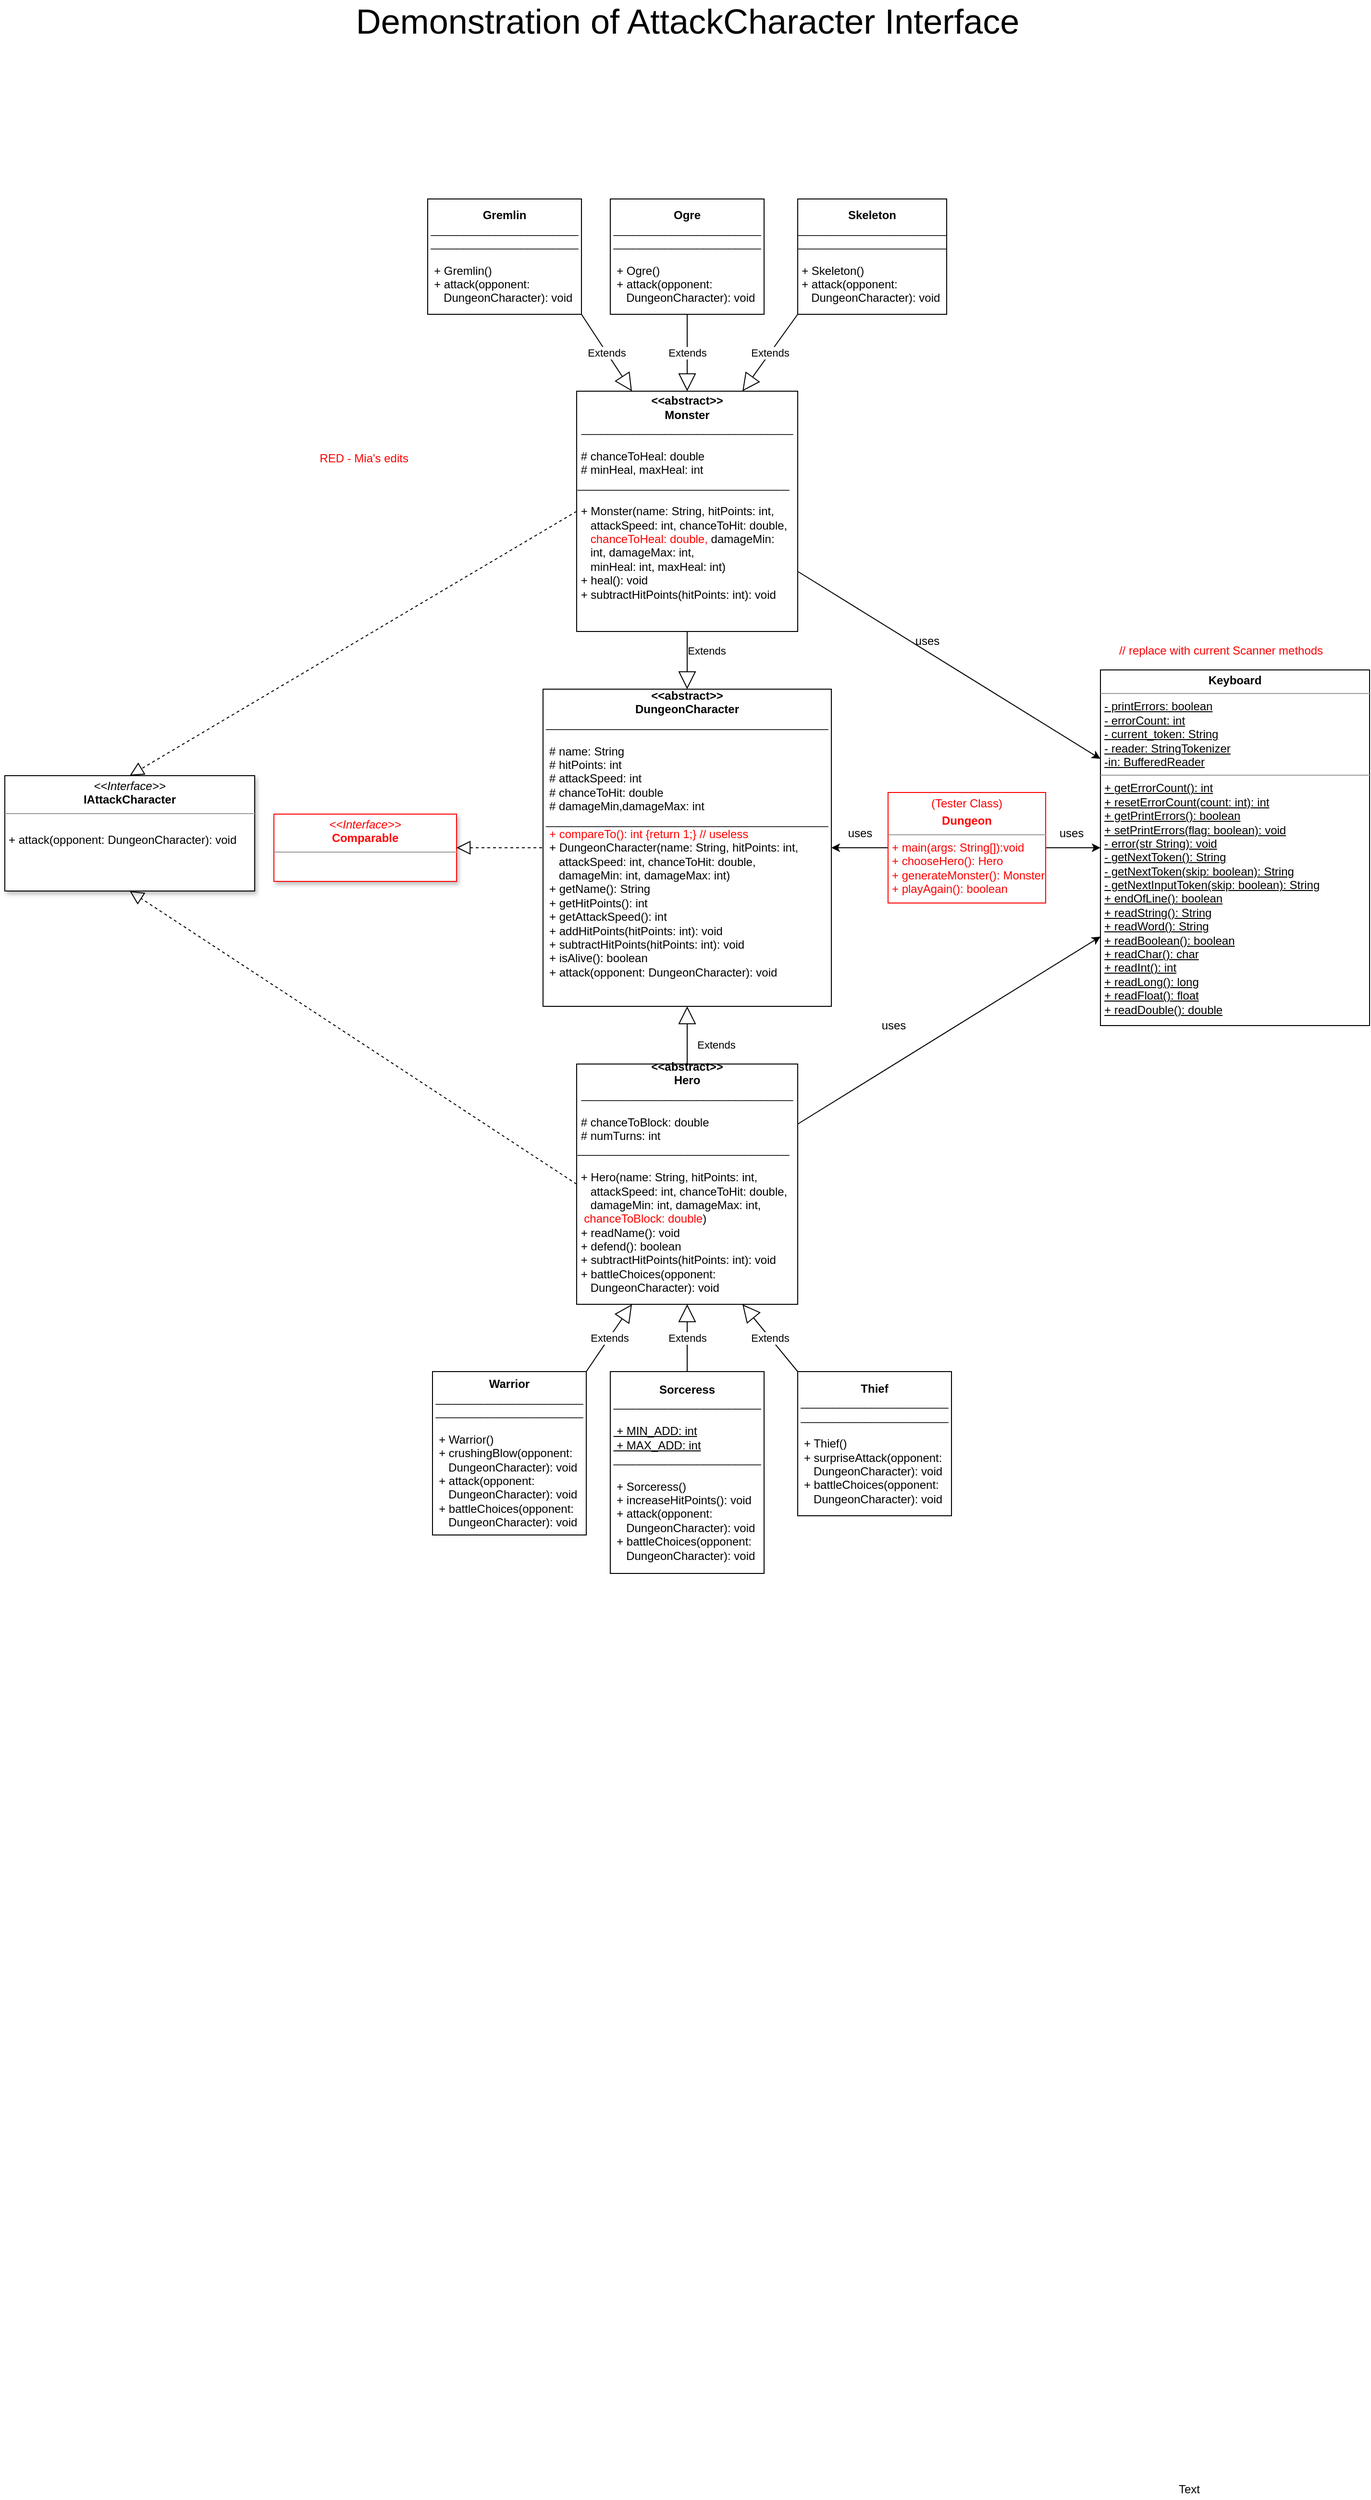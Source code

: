 <mxfile version="12.9.13" type="device"><diagram id="HHy-ONXE6DGICZNG-nNa" name="Page-1"><mxGraphModel dx="3430" dy="2112" grid="1" gridSize="10" guides="1" tooltips="1" connect="1" arrows="1" fold="1" page="1" pageScale="1" pageWidth="850" pageHeight="1100" math="0" shadow="0"><root><mxCell id="0"/><mxCell id="1" parent="0"/><mxCell id="CslYWpJmpDZ4FxNl6sd1-5" value="" style="edgeStyle=orthogonalEdgeStyle;rounded=0;orthogonalLoop=1;jettySize=auto;html=1;exitX=1;exitY=0.5;exitDx=0;exitDy=0;" parent="1" source="SOCCjwoR9uGxqxMouZxE-2" target="3JYoOgv9DkuPhtOqp8S0-55" edge="1"><mxGeometry relative="1" as="geometry"><mxPoint x="-660" y="95" as="sourcePoint"/></mxGeometry></mxCell><mxCell id="3JYoOgv9DkuPhtOqp8S0-22" value="&lt;b&gt;&amp;lt;&amp;lt;abstract&amp;gt;&amp;gt;&lt;/b&gt;&lt;br&gt;&lt;b&gt;DungeonCharacter&lt;br&gt;&lt;/b&gt;____________________________________________&lt;br&gt;&lt;br&gt;&lt;div style=&quot;text-align: left&quot;&gt;&lt;span&gt;&amp;nbsp;# name: String&lt;/span&gt;&lt;/div&gt;&lt;div style=&quot;text-align: left&quot;&gt;&lt;span&gt;&amp;nbsp;# hitPoints: int&lt;/span&gt;&lt;/div&gt;&lt;div style=&quot;text-align: left&quot;&gt;&lt;span&gt;&amp;nbsp;# attackSpeed: int&lt;/span&gt;&lt;/div&gt;&lt;div style=&quot;text-align: left&quot;&gt;&lt;span&gt;&amp;nbsp;# chanceToHit: double&lt;/span&gt;&lt;/div&gt;&lt;div style=&quot;text-align: left&quot;&gt;&lt;span&gt;&amp;nbsp;# damageMin,damageMax: int&lt;/span&gt;&lt;/div&gt;&lt;div&gt;&lt;span&gt;____________________________________________&lt;/span&gt;&lt;/div&gt;&lt;div style=&quot;text-align: left&quot;&gt;&amp;nbsp;&lt;font color=&quot;#ff0000&quot;&gt;+ compareTo(): int {return 1;} // useless&lt;/font&gt;&lt;/div&gt;&lt;div style=&quot;text-align: left&quot;&gt;&amp;nbsp;+ DungeonCharacter(name: String, hitPoints: int,&lt;/div&gt;&lt;div style=&quot;text-align: left&quot;&gt;&amp;nbsp; &amp;nbsp; attackSpeed: int, chanceToHit: double,&lt;/div&gt;&lt;div style=&quot;text-align: left&quot;&gt;&amp;nbsp; &amp;nbsp; damageMin: int,&amp;nbsp;&lt;span&gt;damageMax: int)&lt;/span&gt;&lt;/div&gt;&lt;div style=&quot;text-align: left&quot;&gt;&amp;nbsp;+ getName(): String&lt;/div&gt;&lt;div style=&quot;text-align: left&quot;&gt;&amp;nbsp;+ getHitPoints(): int&lt;/div&gt;&lt;div style=&quot;text-align: left&quot;&gt;&amp;nbsp;+ getAttackSpeed(): int&lt;/div&gt;&lt;div style=&quot;text-align: left&quot;&gt;&amp;nbsp;+ addHitPoints(hitPoints: int): void&lt;/div&gt;&lt;div style=&quot;text-align: left&quot;&gt;&amp;nbsp;+&lt;span&gt;&amp;nbsp;subtractHitPoints(hitPoints: int): void&lt;/span&gt;&lt;/div&gt;&lt;div style=&quot;text-align: left&quot;&gt;&lt;span&gt;&amp;nbsp;+ isAlive(): boolean&lt;/span&gt;&lt;/div&gt;&lt;div style=&quot;text-align: left&quot;&gt;&lt;span&gt;&amp;nbsp;+ attack(opponent: DungeonCharacter): void&lt;/span&gt;&lt;/div&gt;&lt;div&gt;&lt;span&gt;&lt;br&gt;&lt;/span&gt;&lt;/div&gt;&lt;div style=&quot;text-align: left&quot;&gt;&lt;br&gt;&lt;/div&gt;" style="rounded=0;whiteSpace=wrap;html=1;" parent="1" vertex="1"><mxGeometry x="-1130" y="-70" width="300" height="330" as="geometry"/></mxCell><mxCell id="3JYoOgv9DkuPhtOqp8S0-23" value="&lt;b&gt;&amp;lt;&amp;lt;abstract&amp;gt;&amp;gt;&lt;/b&gt;&lt;br&gt;&lt;b&gt;Hero&lt;/b&gt;&lt;br&gt;_________________________________&lt;br&gt;&lt;br&gt;&lt;div style=&quot;text-align: left&quot;&gt;&lt;span&gt;&amp;nbsp;# chanceToBlock: double&lt;/span&gt;&lt;/div&gt;&lt;div style=&quot;text-align: left&quot;&gt;&lt;span&gt;&amp;nbsp;# numTurns: int&lt;/span&gt;&lt;/div&gt;&lt;div style=&quot;text-align: left&quot;&gt;&lt;span style=&quot;text-align: center&quot;&gt;_________________________________&lt;/span&gt;&lt;br style=&quot;text-align: center&quot;&gt;&lt;/div&gt;&lt;div style=&quot;text-align: left&quot;&gt;&lt;span style=&quot;text-align: center&quot;&gt;&lt;br&gt;&lt;/span&gt;&lt;/div&gt;&lt;div style=&quot;text-align: left&quot;&gt;&lt;span&gt;&amp;nbsp;+ Hero(&lt;/span&gt;&lt;span&gt;name: String, hitPoints: int,&lt;/span&gt;&lt;/div&gt;&lt;div style=&quot;text-align: left&quot;&gt;&amp;nbsp; &amp;nbsp; attackSpeed: int, chanceToHit: double,&lt;/div&gt;&lt;div style=&quot;text-align: left&quot;&gt;&amp;nbsp; &amp;nbsp; damageMin: int,&amp;nbsp;damageMax: int,&amp;nbsp; &amp;nbsp; &amp;nbsp; &amp;nbsp; &amp;nbsp; &amp;nbsp; &amp;nbsp; &lt;font color=&quot;#ff0000&quot;&gt;chanceToBlock: double&lt;/font&gt;)&lt;/div&gt;&lt;div style=&quot;text-align: left&quot;&gt;&lt;span&gt;&amp;nbsp;+ readName(): void&lt;/span&gt;&lt;/div&gt;&lt;div style=&quot;text-align: left&quot;&gt;&lt;span&gt;&amp;nbsp;+ defend(): boolean&lt;/span&gt;&lt;/div&gt;&lt;div style=&quot;text-align: left&quot;&gt;&lt;span&gt;&amp;nbsp;&lt;/span&gt;&lt;span&gt;+&lt;/span&gt;&lt;span&gt;&amp;nbsp;subtractHitPoints(hitPoints: int): void&lt;/span&gt;&lt;/div&gt;&lt;div style=&quot;text-align: left&quot;&gt;&lt;span&gt;&amp;nbsp;+ battleChoices(opponent:&lt;/span&gt;&lt;/div&gt;&lt;div style=&quot;text-align: left&quot;&gt;&lt;span&gt;&amp;nbsp; &amp;nbsp; DungeonCharacter): void&lt;/span&gt;&lt;/div&gt;&lt;div&gt;&lt;span&gt;&lt;br&gt;&lt;/span&gt;&lt;/div&gt;" style="rounded=0;whiteSpace=wrap;html=1;" parent="1" vertex="1"><mxGeometry x="-1095" y="320" width="230" height="250" as="geometry"/></mxCell><mxCell id="3JYoOgv9DkuPhtOqp8S0-25" value="&lt;b&gt;Warrior&lt;/b&gt;&lt;br&gt;_______________________&lt;br&gt;_______________________&lt;br&gt;&amp;nbsp;&lt;br&gt;&lt;div style=&quot;text-align: left&quot;&gt;&lt;span&gt;&amp;nbsp;+ Warrior()&lt;/span&gt;&lt;/div&gt;&lt;div style=&quot;text-align: left&quot;&gt;&lt;span&gt;&amp;nbsp;+ crushingBlow(opponent:&amp;nbsp;&amp;nbsp;&lt;/span&gt;&lt;/div&gt;&lt;div style=&quot;text-align: left&quot;&gt;&lt;span&gt;&amp;nbsp; &amp;nbsp; DungeonCharacter): void&lt;/span&gt;&lt;/div&gt;&lt;div style=&quot;text-align: left&quot;&gt;&lt;span&gt;&amp;nbsp;+ attack(opponent:&lt;/span&gt;&lt;/div&gt;&lt;div style=&quot;text-align: left&quot;&gt;&lt;span&gt;&amp;nbsp; &amp;nbsp; DungeonCharacter): void&lt;/span&gt;&lt;/div&gt;&lt;div style=&quot;text-align: left&quot;&gt;&lt;span&gt;&amp;nbsp;+ battleChoices(opponent:&amp;nbsp;&lt;/span&gt;&lt;/div&gt;&lt;div style=&quot;text-align: left&quot;&gt;&lt;span&gt;&amp;nbsp; &amp;nbsp; DungeonCharacter): void&lt;/span&gt;&lt;/div&gt;" style="rounded=0;whiteSpace=wrap;html=1;" parent="1" vertex="1"><mxGeometry x="-1245" y="640" width="160" height="170" as="geometry"/></mxCell><mxCell id="3JYoOgv9DkuPhtOqp8S0-26" value="&lt;b&gt;Sorceress&lt;/b&gt;&lt;br&gt;_______________________&lt;br&gt;&lt;br&gt;&lt;div style=&quot;text-align: left&quot;&gt;&lt;span&gt;&lt;u&gt;&amp;nbsp;+ MIN_ADD: int&lt;/u&gt;&lt;/span&gt;&lt;/div&gt;&lt;div style=&quot;text-align: left&quot;&gt;&lt;span&gt;&lt;u&gt;&amp;nbsp;+ MAX_ADD: int&lt;/u&gt;&lt;/span&gt;&lt;/div&gt;_______________________&lt;br&gt;&amp;nbsp;&lt;br&gt;&lt;div style=&quot;text-align: left&quot;&gt;&amp;nbsp;+ Sorceress()&lt;/div&gt;&lt;div style=&quot;text-align: left&quot;&gt;&amp;nbsp;+ increaseHitPoints(&lt;span&gt;): void&lt;/span&gt;&lt;/div&gt;&lt;div style=&quot;text-align: left&quot;&gt;&amp;nbsp;+ attack(opponent:&lt;/div&gt;&lt;div style=&quot;text-align: left&quot;&gt;&amp;nbsp; &amp;nbsp; DungeonCharacter): void&lt;/div&gt;&lt;div style=&quot;text-align: left&quot;&gt;&amp;nbsp;+ battleChoices(opponent:&amp;nbsp;&lt;/div&gt;&lt;div style=&quot;text-align: left&quot;&gt;&amp;nbsp; &amp;nbsp; DungeonCharacter): void&lt;/div&gt;" style="rounded=0;whiteSpace=wrap;html=1;" parent="1" vertex="1"><mxGeometry x="-1060" y="640" width="160" height="210" as="geometry"/></mxCell><mxCell id="3JYoOgv9DkuPhtOqp8S0-27" value="&lt;b&gt;Thief&lt;/b&gt;&lt;br&gt;_______________________&lt;br&gt;_______________________&lt;br&gt;&amp;nbsp;&lt;br&gt;&lt;div style=&quot;text-align: left&quot;&gt;&amp;nbsp;+ Thief()&lt;/div&gt;&lt;div style=&quot;text-align: left&quot;&gt;&amp;nbsp;+ surpriseAttack(opponent:&amp;nbsp;&amp;nbsp;&lt;/div&gt;&lt;div style=&quot;text-align: left&quot;&gt;&amp;nbsp; &amp;nbsp; DungeonCharacter): void&lt;/div&gt;&lt;div style=&quot;text-align: left&quot;&gt;&amp;nbsp;+ battleChoices(opponent:&amp;nbsp;&lt;/div&gt;&lt;div style=&quot;text-align: left&quot;&gt;&amp;nbsp; &amp;nbsp; DungeonCharacter): void&lt;/div&gt;" style="rounded=0;whiteSpace=wrap;html=1;" parent="1" vertex="1"><mxGeometry x="-865" y="640" width="160" height="150" as="geometry"/></mxCell><mxCell id="3JYoOgv9DkuPhtOqp8S0-31" value="&lt;b&gt;&amp;lt;&amp;lt;abstract&amp;gt;&amp;gt;&lt;/b&gt;&lt;br&gt;&lt;b&gt;Monster&lt;br&gt;&lt;/b&gt;_________________________________&lt;br&gt;&lt;br&gt;&lt;div style=&quot;text-align: left&quot;&gt;&amp;nbsp;# chanceToHeal: double&lt;/div&gt;&lt;div style=&quot;text-align: left&quot;&gt;&amp;nbsp;# minHeal, maxHeal: int&lt;/div&gt;&lt;div style=&quot;text-align: left&quot;&gt;&lt;span style=&quot;text-align: center&quot;&gt;_________________________________&lt;/span&gt;&lt;br style=&quot;text-align: center&quot;&gt;&lt;/div&gt;&lt;div style=&quot;text-align: left&quot;&gt;&lt;span style=&quot;text-align: center&quot;&gt;&lt;br&gt;&lt;/span&gt;&lt;/div&gt;&lt;div style=&quot;text-align: left&quot;&gt;&amp;nbsp;+ Monster(name: String, hitPoints: int,&lt;/div&gt;&lt;div style=&quot;text-align: left&quot;&gt;&amp;nbsp; &amp;nbsp; attackSpeed: int, chanceToHit: double,&lt;/div&gt;&lt;div style=&quot;text-align: left&quot;&gt;&amp;nbsp; &amp;nbsp; &lt;font color=&quot;#ff0000&quot;&gt;chanceToHeal: double,&amp;nbsp;&lt;/font&gt;damageMin:&amp;nbsp; &amp;nbsp; &amp;nbsp; &amp;nbsp; &amp;nbsp; int,&amp;nbsp;damageMax: int,&lt;/div&gt;&lt;div style=&quot;text-align: left&quot;&gt;&amp;nbsp; &amp;nbsp; minHeal: int, maxHeal: int)&lt;/div&gt;&lt;div style=&quot;text-align: left&quot;&gt;&amp;nbsp;+ heal(): void&lt;/div&gt;&lt;div style=&quot;text-align: left&quot;&gt;&amp;nbsp;+&amp;nbsp;subtractHitPoints(hitPoints: int): void&lt;/div&gt;&lt;div style=&quot;text-align: left&quot;&gt;&amp;nbsp;&lt;/div&gt;&lt;div&gt;&lt;br&gt;&lt;/div&gt;" style="rounded=0;whiteSpace=wrap;html=1;" parent="1" vertex="1"><mxGeometry x="-1095" y="-380" width="230" height="250" as="geometry"/></mxCell><mxCell id="3JYoOgv9DkuPhtOqp8S0-32" value="&lt;b&gt;Gremlin&lt;/b&gt;&lt;br&gt;_______________________&lt;br&gt;_______________________&lt;br&gt;&amp;nbsp;&lt;br&gt;&lt;div style=&quot;text-align: left&quot;&gt;&amp;nbsp;+ Gremlin()&lt;/div&gt;&lt;div style=&quot;text-align: left&quot;&gt;&amp;nbsp;+ attack(opponent:&lt;/div&gt;&lt;div style=&quot;text-align: left&quot;&gt;&amp;nbsp; &amp;nbsp; DungeonCharacter): void&lt;/div&gt;" style="rounded=0;whiteSpace=wrap;html=1;" parent="1" vertex="1"><mxGeometry x="-1250" y="-580" width="160" height="120" as="geometry"/></mxCell><mxCell id="3JYoOgv9DkuPhtOqp8S0-33" value="&lt;b&gt;Ogre&lt;br&gt;&lt;/b&gt;_______________________&lt;br&gt;_______________________&lt;br&gt;&amp;nbsp;&lt;br&gt;&lt;div style=&quot;text-align: left&quot;&gt;&amp;nbsp;+ Ogre()&lt;/div&gt;&lt;div style=&quot;text-align: left&quot;&gt;&amp;nbsp;+ attack(opponent:&lt;/div&gt;&lt;div style=&quot;text-align: left&quot;&gt;&amp;nbsp; &amp;nbsp; DungeonCharacter): void&lt;/div&gt;" style="rounded=0;whiteSpace=wrap;html=1;" parent="1" vertex="1"><mxGeometry x="-1060" y="-580" width="160" height="120" as="geometry"/></mxCell><mxCell id="3JYoOgv9DkuPhtOqp8S0-34" value="&lt;b&gt;Skeleton&lt;/b&gt;&lt;br&gt;_______________________&lt;br&gt;_______________________&lt;br&gt;&amp;nbsp;&lt;br&gt;&lt;div style=&quot;text-align: left&quot;&gt;&amp;nbsp;+ Skeleton()&lt;/div&gt;&lt;div style=&quot;text-align: left&quot;&gt;&amp;nbsp;+ attack(opponent:&lt;/div&gt;&lt;div style=&quot;text-align: left&quot;&gt;&amp;nbsp; &amp;nbsp; DungeonCharacter): void&lt;/div&gt;" style="rounded=0;whiteSpace=wrap;html=1;" parent="1" vertex="1"><mxGeometry x="-865" y="-580" width="155" height="120" as="geometry"/></mxCell><mxCell id="3JYoOgv9DkuPhtOqp8S0-42" value="Extends" style="endArrow=block;endSize=16;endFill=0;html=1;exitX=0.5;exitY=0;exitDx=0;exitDy=0;entryX=0.5;entryY=1;entryDx=0;entryDy=0;" parent="1" source="3JYoOgv9DkuPhtOqp8S0-23" target="3JYoOgv9DkuPhtOqp8S0-22" edge="1"><mxGeometry x="-0.333" y="-30" width="160" relative="1" as="geometry"><mxPoint x="-1050" y="320" as="sourcePoint"/><mxPoint x="-890" y="320" as="targetPoint"/><mxPoint as="offset"/></mxGeometry></mxCell><mxCell id="3JYoOgv9DkuPhtOqp8S0-43" value="Extends" style="endArrow=block;endSize=16;endFill=0;html=1;exitX=0.5;exitY=1;exitDx=0;exitDy=0;entryX=0.5;entryY=0;entryDx=0;entryDy=0;" parent="1" source="3JYoOgv9DkuPhtOqp8S0-31" target="3JYoOgv9DkuPhtOqp8S0-22" edge="1"><mxGeometry x="-0.333" y="20" width="160" relative="1" as="geometry"><mxPoint x="-1210" y="420" as="sourcePoint"/><mxPoint x="-1030" y="240.0" as="targetPoint"/><mxPoint as="offset"/></mxGeometry></mxCell><mxCell id="3JYoOgv9DkuPhtOqp8S0-46" value="Extends" style="endArrow=block;endSize=16;endFill=0;html=1;exitX=1;exitY=0;exitDx=0;exitDy=0;entryX=0.25;entryY=1;entryDx=0;entryDy=0;" parent="1" source="3JYoOgv9DkuPhtOqp8S0-25" target="3JYoOgv9DkuPhtOqp8S0-23" edge="1"><mxGeometry width="160" relative="1" as="geometry"><mxPoint x="-725" y="310" as="sourcePoint"/><mxPoint x="-565" y="310" as="targetPoint"/></mxGeometry></mxCell><mxCell id="3JYoOgv9DkuPhtOqp8S0-47" value="Extends" style="endArrow=block;endSize=16;endFill=0;html=1;exitX=0.5;exitY=0;exitDx=0;exitDy=0;entryX=0.5;entryY=1;entryDx=0;entryDy=0;" parent="1" source="3JYoOgv9DkuPhtOqp8S0-26" target="3JYoOgv9DkuPhtOqp8S0-23" edge="1"><mxGeometry width="160" relative="1" as="geometry"><mxPoint x="-965" y="390" as="sourcePoint"/><mxPoint x="-915" y="310" as="targetPoint"/></mxGeometry></mxCell><mxCell id="3JYoOgv9DkuPhtOqp8S0-48" value="Extends" style="endArrow=block;endSize=16;endFill=0;html=1;exitX=0;exitY=0;exitDx=0;exitDy=0;entryX=0.75;entryY=1;entryDx=0;entryDy=0;" parent="1" source="3JYoOgv9DkuPhtOqp8S0-27" target="3JYoOgv9DkuPhtOqp8S0-23" edge="1"><mxGeometry width="160" relative="1" as="geometry"><mxPoint x="-955" y="400" as="sourcePoint"/><mxPoint x="-905" y="320" as="targetPoint"/></mxGeometry></mxCell><mxCell id="3JYoOgv9DkuPhtOqp8S0-49" value="Extends" style="endArrow=block;endSize=16;endFill=0;html=1;exitX=1;exitY=1;exitDx=0;exitDy=0;entryX=0.25;entryY=0;entryDx=0;entryDy=0;" parent="1" source="3JYoOgv9DkuPhtOqp8S0-32" target="3JYoOgv9DkuPhtOqp8S0-31" edge="1"><mxGeometry width="160" relative="1" as="geometry"><mxPoint x="-1210" y="-180" as="sourcePoint"/><mxPoint x="-1160" y="-260" as="targetPoint"/></mxGeometry></mxCell><mxCell id="3JYoOgv9DkuPhtOqp8S0-50" value="Extends" style="endArrow=block;endSize=16;endFill=0;html=1;exitX=0.5;exitY=1;exitDx=0;exitDy=0;entryX=0.5;entryY=0;entryDx=0;entryDy=0;" parent="1" source="3JYoOgv9DkuPhtOqp8S0-33" target="3JYoOgv9DkuPhtOqp8S0-31" edge="1"><mxGeometry width="160" relative="1" as="geometry"><mxPoint x="-1200" y="-170" as="sourcePoint"/><mxPoint x="-1150" y="-250" as="targetPoint"/></mxGeometry></mxCell><mxCell id="3JYoOgv9DkuPhtOqp8S0-51" value="Extends" style="endArrow=block;endSize=16;endFill=0;html=1;exitX=0;exitY=1;exitDx=0;exitDy=0;entryX=0.75;entryY=0;entryDx=0;entryDy=0;" parent="1" source="3JYoOgv9DkuPhtOqp8S0-34" target="3JYoOgv9DkuPhtOqp8S0-31" edge="1"><mxGeometry width="160" relative="1" as="geometry"><mxPoint x="-1190" y="-160" as="sourcePoint"/><mxPoint x="-1140" y="-240" as="targetPoint"/></mxGeometry></mxCell><mxCell id="3JYoOgv9DkuPhtOqp8S0-44" value="" style="edgeStyle=orthogonalEdgeStyle;rounded=0;orthogonalLoop=1;jettySize=auto;html=1;exitX=0;exitY=0.5;exitDx=0;exitDy=0;" parent="1" source="SOCCjwoR9uGxqxMouZxE-2" target="3JYoOgv9DkuPhtOqp8S0-22" edge="1"><mxGeometry relative="1" as="geometry"><mxPoint x="-780" y="95" as="sourcePoint"/></mxGeometry></mxCell><mxCell id="3JYoOgv9DkuPhtOqp8S0-45" value="uses" style="text;html=1;strokeColor=none;fillColor=none;align=center;verticalAlign=middle;whiteSpace=wrap;rounded=0;" parent="1" vertex="1"><mxGeometry x="-820" y="70" width="40" height="20" as="geometry"/></mxCell><mxCell id="3JYoOgv9DkuPhtOqp8S0-55" value="&lt;p style=&quot;margin: 0px ; margin-top: 4px ; text-align: center&quot;&gt;&lt;b&gt;Keyboard&lt;/b&gt;&lt;/p&gt;&lt;hr size=&quot;1&quot;&gt;&lt;p style=&quot;margin: 0px ; margin-left: 4px&quot;&gt;&lt;u&gt;- printErrors: boolean&lt;/u&gt;&lt;/p&gt;&lt;p style=&quot;margin: 0px ; margin-left: 4px&quot;&gt;&lt;u&gt;- errorCount: int&lt;/u&gt;&lt;/p&gt;&lt;p style=&quot;margin: 0px ; margin-left: 4px&quot;&gt;&lt;u&gt;- current_token: String&lt;/u&gt;&lt;/p&gt;&lt;p style=&quot;margin: 0px ; margin-left: 4px&quot;&gt;&lt;u&gt;- reader: StringTokenizer&lt;/u&gt;&lt;/p&gt;&lt;p style=&quot;margin: 0px ; margin-left: 4px&quot;&gt;&lt;u&gt;-in: BufferedReader&lt;/u&gt;&lt;/p&gt;&lt;hr size=&quot;1&quot;&gt;&lt;p style=&quot;margin: 0px ; margin-left: 4px&quot;&gt;&lt;u&gt;+ getErrorCount(): int&lt;/u&gt;&lt;/p&gt;&lt;p style=&quot;margin: 0px ; margin-left: 4px&quot;&gt;&lt;u&gt;+ resetErrorCount(count: int): int&lt;br&gt;&lt;/u&gt;&lt;/p&gt;&lt;p style=&quot;margin: 0px ; margin-left: 4px&quot;&gt;&lt;u&gt;+ getPrintErrors(): boolean&lt;br&gt;&lt;/u&gt;&lt;/p&gt;&lt;p style=&quot;margin: 0px ; margin-left: 4px&quot;&gt;&lt;u&gt;+ setPrintErrors(flag: boolean): void&lt;/u&gt;&lt;br&gt;&lt;/p&gt;&lt;p style=&quot;margin: 0px ; margin-left: 4px&quot;&gt;&lt;u&gt;- error(str String): void&lt;/u&gt;&lt;/p&gt;&lt;p style=&quot;margin: 0px ; margin-left: 4px&quot;&gt;&lt;u&gt;- getNextToken(): String&lt;/u&gt;&lt;/p&gt;&lt;p style=&quot;margin: 0px ; margin-left: 4px&quot;&gt;&lt;u&gt;- getNextToken(skip: boolean): String&lt;/u&gt;&lt;/p&gt;&lt;p style=&quot;margin: 0px ; margin-left: 4px&quot;&gt;&lt;u&gt;- getNextInputToken(skip: boolean): String&lt;/u&gt;&lt;/p&gt;&lt;p style=&quot;margin: 0px ; margin-left: 4px&quot;&gt;&lt;u&gt;+ endOfLine(): boolean&lt;/u&gt;&lt;/p&gt;&lt;p style=&quot;margin: 0px ; margin-left: 4px&quot;&gt;&lt;u&gt;+ readString(): String&lt;/u&gt;&lt;/p&gt;&lt;p style=&quot;margin: 0px ; margin-left: 4px&quot;&gt;&lt;u&gt;+ readWord(): String&lt;/u&gt;&lt;/p&gt;&lt;p style=&quot;margin: 0px ; margin-left: 4px&quot;&gt;&lt;u&gt;+ readBoolean(): boolean&lt;/u&gt;&lt;/p&gt;&lt;p style=&quot;margin: 0px ; margin-left: 4px&quot;&gt;&lt;u&gt;+ readChar(): char&lt;/u&gt;&lt;/p&gt;&lt;p style=&quot;margin: 0px ; margin-left: 4px&quot;&gt;&lt;u&gt;+ readInt(): int&lt;/u&gt;&lt;/p&gt;&lt;p style=&quot;margin: 0px ; margin-left: 4px&quot;&gt;&lt;u&gt;+ readLong(): long&lt;/u&gt;&lt;/p&gt;&lt;p style=&quot;margin: 0px ; margin-left: 4px&quot;&gt;&lt;u&gt;+ readFloat(): float&lt;/u&gt;&lt;/p&gt;&lt;p style=&quot;margin: 0px ; margin-left: 4px&quot;&gt;&lt;u&gt;+ readDouble(): double&lt;/u&gt;&lt;/p&gt;" style="verticalAlign=top;align=left;overflow=fill;fontSize=12;fontFamily=Helvetica;html=1;" parent="1" vertex="1"><mxGeometry x="-550" y="-90" width="280" height="370" as="geometry"/></mxCell><mxCell id="CslYWpJmpDZ4FxNl6sd1-2" value="" style="endArrow=classic;html=1;exitX=1;exitY=0.75;exitDx=0;exitDy=0;entryX=0;entryY=0.25;entryDx=0;entryDy=0;" parent="1" source="3JYoOgv9DkuPhtOqp8S0-31" target="3JYoOgv9DkuPhtOqp8S0-55" edge="1"><mxGeometry width="50" height="50" relative="1" as="geometry"><mxPoint x="-1190" y="-90" as="sourcePoint"/><mxPoint x="-1140" y="-140" as="targetPoint"/></mxGeometry></mxCell><mxCell id="CslYWpJmpDZ4FxNl6sd1-3" value="&amp;nbsp; &amp;nbsp;&amp;nbsp;" style="text;html=1;align=center;verticalAlign=middle;resizable=0;points=[];autosize=1;" parent="1" vertex="1"><mxGeometry x="-745" y="284" width="30" height="20" as="geometry"/></mxCell><mxCell id="CslYWpJmpDZ4FxNl6sd1-7" value="" style="endArrow=classic;html=1;exitX=1;exitY=0.25;exitDx=0;exitDy=0;entryX=0;entryY=0.75;entryDx=0;entryDy=0;" parent="1" source="3JYoOgv9DkuPhtOqp8S0-23" target="3JYoOgv9DkuPhtOqp8S0-55" edge="1"><mxGeometry width="50" height="50" relative="1" as="geometry"><mxPoint x="-690" y="320" as="sourcePoint"/><mxPoint x="-640" y="270" as="targetPoint"/></mxGeometry></mxCell><mxCell id="CslYWpJmpDZ4FxNl6sd1-8" value="uses" style="text;html=1;strokeColor=none;fillColor=none;align=center;verticalAlign=middle;whiteSpace=wrap;rounded=0;" parent="1" vertex="1"><mxGeometry x="-785" y="270" width="40" height="20" as="geometry"/></mxCell><mxCell id="CslYWpJmpDZ4FxNl6sd1-9" value="uses" style="text;html=1;strokeColor=none;fillColor=none;align=center;verticalAlign=middle;whiteSpace=wrap;rounded=0;" parent="1" vertex="1"><mxGeometry x="-600" y="70" width="40" height="20" as="geometry"/></mxCell><mxCell id="CslYWpJmpDZ4FxNl6sd1-11" value="uses" style="text;html=1;strokeColor=none;fillColor=none;align=center;verticalAlign=middle;whiteSpace=wrap;rounded=0;" parent="1" vertex="1"><mxGeometry x="-750" y="-130" width="40" height="20" as="geometry"/></mxCell><mxCell id="SOCCjwoR9uGxqxMouZxE-1" value="&lt;p style=&quot;margin: 0px ; margin-top: 4px ; text-align: center&quot;&gt;&lt;font color=&quot;#ff0000&quot;&gt;&lt;i&gt;&amp;lt;&amp;lt;Interface&amp;gt;&amp;gt;&lt;/i&gt;&lt;br&gt;&lt;b&gt;Comparable&lt;/b&gt;&lt;/font&gt;&lt;/p&gt;&lt;hr size=&quot;1&quot;&gt;&lt;p style=&quot;margin: 0px ; margin-left: 4px&quot;&gt;&lt;br&gt;&lt;/p&gt;&lt;p style=&quot;margin: 0px ; margin-left: 4px&quot;&gt;&lt;br&gt;&lt;/p&gt;" style="verticalAlign=top;align=left;overflow=fill;fontSize=12;fontFamily=Helvetica;html=1;shadow=1;strokeColor=#FF0000;" parent="1" vertex="1"><mxGeometry x="-1410" y="60" width="190" height="70" as="geometry"/></mxCell><mxCell id="SOCCjwoR9uGxqxMouZxE-2" value="&lt;p style=&quot;margin: 0px ; margin-top: 4px ; text-align: center&quot;&gt;&lt;font color=&quot;#ff0000&quot;&gt;(Tester Class)&lt;/font&gt;&lt;/p&gt;&lt;p style=&quot;margin: 0px ; margin-top: 4px ; text-align: center&quot;&gt;&lt;b&gt;&lt;font color=&quot;#ff0000&quot;&gt;Dungeon&lt;/font&gt;&lt;/b&gt;&lt;/p&gt;&lt;hr size=&quot;1&quot;&gt;&lt;p style=&quot;margin: 0px ; margin-left: 4px&quot;&gt;&lt;font color=&quot;#ff0000&quot;&gt;+ main(args: String[]):void&lt;span&gt;&amp;nbsp;&lt;/span&gt;&lt;/font&gt;&lt;/p&gt;&lt;p style=&quot;margin: 0px ; margin-left: 4px&quot;&gt;&lt;font color=&quot;#ff0000&quot;&gt;+ chooseHero(): Hero&lt;/font&gt;&lt;/p&gt;&lt;p style=&quot;margin: 0px ; margin-left: 4px&quot;&gt;&lt;font color=&quot;#ff0000&quot;&gt;+ generateMonster(): Monster&lt;/font&gt;&lt;/p&gt;&lt;p style=&quot;margin: 0px ; margin-left: 4px&quot;&gt;&lt;font color=&quot;#ff0000&quot;&gt;+ playAgain(): boolean&lt;/font&gt;&lt;/p&gt;" style="verticalAlign=top;align=left;overflow=fill;fontSize=12;fontFamily=Helvetica;html=1;strokeColor=#FF0000;" parent="1" vertex="1"><mxGeometry x="-771" y="37.5" width="164" height="115" as="geometry"/></mxCell><mxCell id="SOCCjwoR9uGxqxMouZxE-12" value="" style="endArrow=block;dashed=1;endFill=0;endSize=12;html=1;entryX=1;entryY=0.5;entryDx=0;entryDy=0;" parent="1" target="SOCCjwoR9uGxqxMouZxE-1" edge="1"><mxGeometry width="160" relative="1" as="geometry"><mxPoint x="-1131" y="95" as="sourcePoint"/><mxPoint x="-1070" y="380" as="targetPoint"/></mxGeometry></mxCell><mxCell id="SOCCjwoR9uGxqxMouZxE-13" value="&lt;font color=&quot;#ff0000&quot;&gt;// replace with current Scanner methods&lt;/font&gt;" style="text;html=1;align=center;verticalAlign=middle;resizable=0;points=[];autosize=1;" parent="1" vertex="1"><mxGeometry x="-540" y="-120" width="230" height="20" as="geometry"/></mxCell><mxCell id="SOCCjwoR9uGxqxMouZxE-14" value="&lt;font color=&quot;#ff0000&quot;&gt;RED - Mia's edits&amp;nbsp;&lt;/font&gt;" style="text;html=1;align=center;verticalAlign=middle;resizable=0;points=[];autosize=1;" parent="1" vertex="1"><mxGeometry x="-1370" y="-320" width="110" height="20" as="geometry"/></mxCell><mxCell id="xRcRLwREfheCxpGSK13B-34" value="&lt;font style=&quot;font-size: 36px&quot;&gt;Demonstration of AttackCharacter Interface&lt;/font&gt;" style="text;html=1;align=center;verticalAlign=middle;resizable=0;points=[];autosize=1;" parent="1" vertex="1"><mxGeometry x="-1335" y="-780" width="710" height="30" as="geometry"/></mxCell><mxCell id="xRcRLwREfheCxpGSK13B-36" value="Text" style="text;html=1;align=center;verticalAlign=middle;resizable=0;points=[];autosize=1;" parent="1" vertex="1"><mxGeometry x="-478" y="1793" width="40" height="20" as="geometry"/></mxCell><mxCell id="ANqb0wEngJypkhfvab5I-1" value="&lt;p style=&quot;margin: 0px ; margin-top: 4px ; text-align: center&quot;&gt;&lt;i&gt;&amp;lt;&amp;lt;Interface&amp;gt;&amp;gt;&lt;/i&gt;&lt;br&gt;&lt;b&gt;IAttackCharacter&lt;/b&gt;&lt;/p&gt;&lt;hr size=&quot;1&quot;&gt;&lt;p style=&quot;margin: 0px ; margin-left: 4px&quot;&gt;&lt;br&gt;&lt;/p&gt;&lt;p style=&quot;margin: 0px ; margin-left: 4px&quot;&gt;+ attack(opponent: DungeonCharacter): void&lt;/p&gt;" style="verticalAlign=top;align=left;overflow=fill;fontSize=12;fontFamily=Helvetica;html=1;shadow=1;strokeColor=#000000;" vertex="1" parent="1"><mxGeometry x="-1690" y="20" width="260" height="120" as="geometry"/></mxCell><mxCell id="ANqb0wEngJypkhfvab5I-2" value="" style="endArrow=block;dashed=1;endFill=0;endSize=12;html=1;entryX=0.5;entryY=0;entryDx=0;entryDy=0;exitX=0;exitY=0.5;exitDx=0;exitDy=0;" edge="1" parent="1" source="3JYoOgv9DkuPhtOqp8S0-31" target="ANqb0wEngJypkhfvab5I-1"><mxGeometry width="160" relative="1" as="geometry"><mxPoint x="-1201" y="-130" as="sourcePoint"/><mxPoint x="-1290" y="-130" as="targetPoint"/></mxGeometry></mxCell><mxCell id="ANqb0wEngJypkhfvab5I-3" value="" style="endArrow=block;dashed=1;endFill=0;endSize=12;html=1;entryX=0.5;entryY=1;entryDx=0;entryDy=0;exitX=0;exitY=0.5;exitDx=0;exitDy=0;" edge="1" parent="1" source="3JYoOgv9DkuPhtOqp8S0-23" target="ANqb0wEngJypkhfvab5I-1"><mxGeometry width="160" relative="1" as="geometry"><mxPoint x="-1245" y="350" as="sourcePoint"/><mxPoint x="-1675" y="665" as="targetPoint"/></mxGeometry></mxCell></root></mxGraphModel></diagram></mxfile>